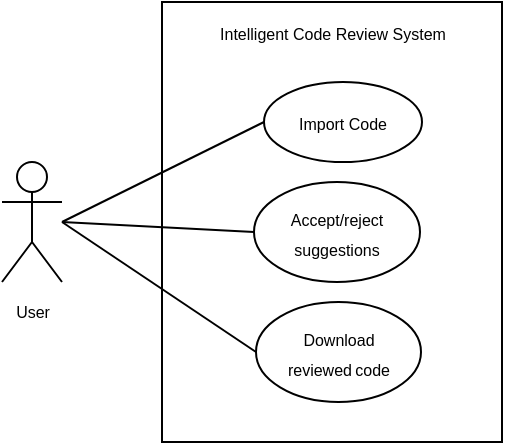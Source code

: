 <mxfile version="24.4.7" type="device">
  <diagram name="Page-1" id="mF-1M0tXzKLMa-gbQlur">
    <mxGraphModel dx="747" dy="520" grid="1" gridSize="10" guides="1" tooltips="1" connect="1" arrows="1" fold="1" page="1" pageScale="1" pageWidth="827" pageHeight="1169" math="0" shadow="0">
      <root>
        <mxCell id="0" />
        <mxCell id="1" parent="0" />
        <mxCell id="FbTg1lEVzqUcpFtvQl7H-3" value="&lt;font style=&quot;font-size: 8px;&quot;&gt;User&lt;/font&gt;" style="shape=umlActor;verticalLabelPosition=bottom;verticalAlign=top;html=1;" vertex="1" parent="1">
          <mxGeometry x="230" y="270" width="30" height="60" as="geometry" />
        </mxCell>
        <mxCell id="FbTg1lEVzqUcpFtvQl7H-7" value="" style="verticalLabelPosition=bottom;verticalAlign=top;html=1;shape=mxgraph.basic.rect;fillColor2=none;strokeWidth=1;size=20;indent=49.57;" vertex="1" parent="1">
          <mxGeometry x="310" y="190" width="170" height="220" as="geometry" />
        </mxCell>
        <mxCell id="FbTg1lEVzqUcpFtvQl7H-8" value="&lt;font style=&quot;font-size: 8px;&quot;&gt;Import Code&lt;/font&gt;" style="ellipse;whiteSpace=wrap;html=1;" vertex="1" parent="1">
          <mxGeometry x="361" y="230" width="79" height="40" as="geometry" />
        </mxCell>
        <mxCell id="FbTg1lEVzqUcpFtvQl7H-11" value="&lt;font style=&quot;font-size: 8px;&quot;&gt;Accept/reject suggestions&lt;/font&gt;" style="ellipse;whiteSpace=wrap;html=1;" vertex="1" parent="1">
          <mxGeometry x="356" y="280" width="83" height="50" as="geometry" />
        </mxCell>
        <mxCell id="FbTg1lEVzqUcpFtvQl7H-12" value="&lt;font style=&quot;font-size: 8px;&quot;&gt;Download reviewed&lt;/font&gt;&lt;font style=&quot;font-size: 6px;&quot;&gt;&amp;nbsp;&lt;/font&gt;&lt;span style=&quot;font-size: 8px; background-color: initial;&quot;&gt;code&lt;/span&gt;" style="ellipse;whiteSpace=wrap;html=1;" vertex="1" parent="1">
          <mxGeometry x="357" y="340" width="82.5" height="50" as="geometry" />
        </mxCell>
        <mxCell id="FbTg1lEVzqUcpFtvQl7H-17" value="" style="endArrow=none;html=1;rounded=0;entryX=0;entryY=0.5;entryDx=0;entryDy=0;" edge="1" parent="1" target="FbTg1lEVzqUcpFtvQl7H-8">
          <mxGeometry width="50" height="50" relative="1" as="geometry">
            <mxPoint x="260" y="300" as="sourcePoint" />
            <mxPoint x="310" y="240" as="targetPoint" />
          </mxGeometry>
        </mxCell>
        <mxCell id="FbTg1lEVzqUcpFtvQl7H-18" value="" style="endArrow=none;html=1;rounded=0;entryX=0;entryY=0.5;entryDx=0;entryDy=0;" edge="1" parent="1" target="FbTg1lEVzqUcpFtvQl7H-11">
          <mxGeometry width="50" height="50" relative="1" as="geometry">
            <mxPoint x="260" y="300" as="sourcePoint" />
            <mxPoint x="371" y="260" as="targetPoint" />
          </mxGeometry>
        </mxCell>
        <mxCell id="FbTg1lEVzqUcpFtvQl7H-19" value="" style="endArrow=none;html=1;rounded=0;entryX=0;entryY=0.5;entryDx=0;entryDy=0;" edge="1" parent="1" target="FbTg1lEVzqUcpFtvQl7H-12">
          <mxGeometry width="50" height="50" relative="1" as="geometry">
            <mxPoint x="260" y="300" as="sourcePoint" />
            <mxPoint x="367" y="310" as="targetPoint" />
          </mxGeometry>
        </mxCell>
        <mxCell id="FbTg1lEVzqUcpFtvQl7H-24" value="&lt;font style=&quot;font-size: 8px;&quot;&gt;Intelligent Code Review System&lt;/font&gt;" style="text;html=1;align=center;verticalAlign=middle;whiteSpace=wrap;rounded=0;" vertex="1" parent="1">
          <mxGeometry x="308" y="190" width="175" height="30" as="geometry" />
        </mxCell>
      </root>
    </mxGraphModel>
  </diagram>
</mxfile>
